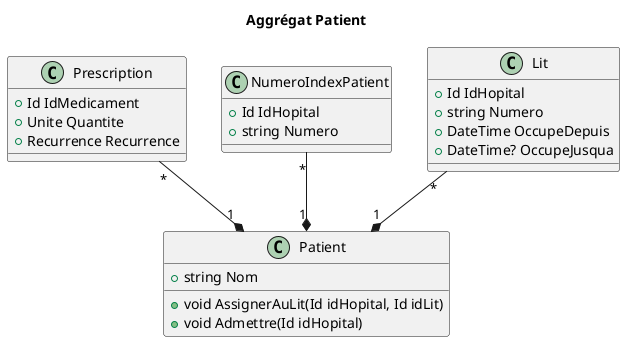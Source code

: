 @startuml patient-aggregate

title Aggrégat Patient

class Patient {
  +string Nom
  +void AssignerAuLit(Id idHopital, Id idLit)
  +void Admettre(Id idHopital)
}

class NumeroIndexPatient {
    +Id IdHopital
    +string Numero
}

class Lit {
    +Id IdHopital
    +string Numero
    +DateTime OccupeDepuis
    +DateTime? OccupeJusqua
}

class Prescription {
    +Id IdMedicament
    +Unite Quantite
    +Recurrence Recurrence
}

Patient "1" *-up- "*" Lit
Patient "1" *-up- "*" NumeroIndexPatient
Patient "1" *-up- "*" Prescription

@enduml
